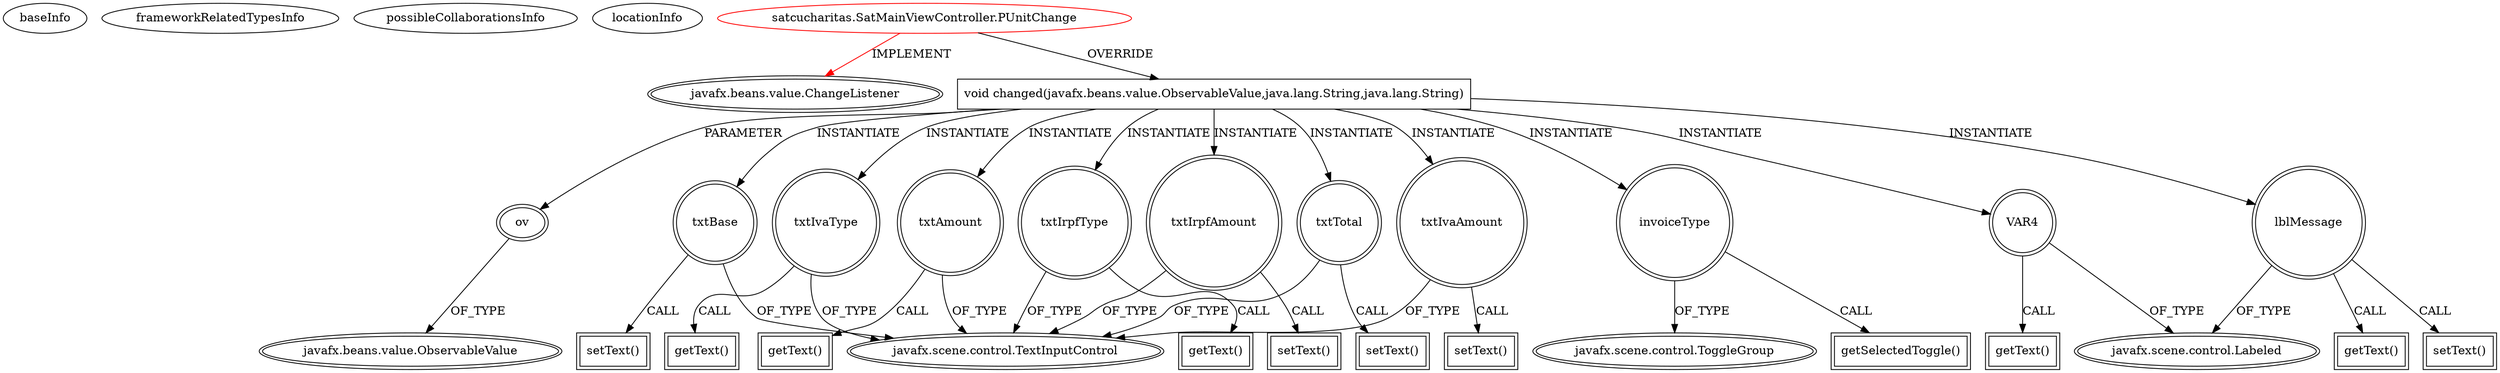 digraph {
baseInfo[graphId=1860,category="extension_graph",isAnonymous=false,possibleRelation=false]
frameworkRelatedTypesInfo[0="javafx.beans.value.ChangeListener"]
possibleCollaborationsInfo[]
locationInfo[projectName="amr390-SAT",filePath="/amr390-SAT/SAT-master/src/satcucharitas/SatMainViewController.java",contextSignature="PUnitChange",graphId="1860"]
0[label="satcucharitas.SatMainViewController.PUnitChange",vertexType="ROOT_CLIENT_CLASS_DECLARATION",isFrameworkType=false,color=red]
1[label="javafx.beans.value.ChangeListener",vertexType="FRAMEWORK_INTERFACE_TYPE",isFrameworkType=true,peripheries=2]
2[label="void changed(javafx.beans.value.ObservableValue,java.lang.String,java.lang.String)",vertexType="OVERRIDING_METHOD_DECLARATION",isFrameworkType=false,shape=box]
3[label="ov",vertexType="PARAMETER_DECLARATION",isFrameworkType=true,peripheries=2]
4[label="javafx.beans.value.ObservableValue",vertexType="FRAMEWORK_INTERFACE_TYPE",isFrameworkType=true,peripheries=2]
5[label="txtAmount",vertexType="VARIABLE_EXPRESION",isFrameworkType=true,peripheries=2,shape=circle]
7[label="javafx.scene.control.TextInputControl",vertexType="FRAMEWORK_CLASS_TYPE",isFrameworkType=true,peripheries=2]
6[label="getText()",vertexType="INSIDE_CALL",isFrameworkType=true,peripheries=2,shape=box]
8[label="txtBase",vertexType="VARIABLE_EXPRESION",isFrameworkType=true,peripheries=2,shape=circle]
9[label="setText()",vertexType="INSIDE_CALL",isFrameworkType=true,peripheries=2,shape=box]
11[label="txtIvaType",vertexType="VARIABLE_EXPRESION",isFrameworkType=true,peripheries=2,shape=circle]
12[label="getText()",vertexType="INSIDE_CALL",isFrameworkType=true,peripheries=2,shape=box]
14[label="txtIvaAmount",vertexType="VARIABLE_EXPRESION",isFrameworkType=true,peripheries=2,shape=circle]
15[label="setText()",vertexType="INSIDE_CALL",isFrameworkType=true,peripheries=2,shape=box]
17[label="VAR4",vertexType="VARIABLE_EXPRESION",isFrameworkType=true,peripheries=2,shape=circle]
19[label="javafx.scene.control.Labeled",vertexType="FRAMEWORK_CLASS_TYPE",isFrameworkType=true,peripheries=2]
18[label="getText()",vertexType="INSIDE_CALL",isFrameworkType=true,peripheries=2,shape=box]
20[label="invoiceType",vertexType="VARIABLE_EXPRESION",isFrameworkType=true,peripheries=2,shape=circle]
22[label="javafx.scene.control.ToggleGroup",vertexType="FRAMEWORK_CLASS_TYPE",isFrameworkType=true,peripheries=2]
21[label="getSelectedToggle()",vertexType="INSIDE_CALL",isFrameworkType=true,peripheries=2,shape=box]
23[label="txtIrpfType",vertexType="VARIABLE_EXPRESION",isFrameworkType=true,peripheries=2,shape=circle]
24[label="getText()",vertexType="INSIDE_CALL",isFrameworkType=true,peripheries=2,shape=box]
26[label="txtIrpfAmount",vertexType="VARIABLE_EXPRESION",isFrameworkType=true,peripheries=2,shape=circle]
27[label="setText()",vertexType="INSIDE_CALL",isFrameworkType=true,peripheries=2,shape=box]
29[label="txtTotal",vertexType="VARIABLE_EXPRESION",isFrameworkType=true,peripheries=2,shape=circle]
30[label="setText()",vertexType="INSIDE_CALL",isFrameworkType=true,peripheries=2,shape=box]
32[label="lblMessage",vertexType="VARIABLE_EXPRESION",isFrameworkType=true,peripheries=2,shape=circle]
33[label="setText()",vertexType="INSIDE_CALL",isFrameworkType=true,peripheries=2,shape=box]
36[label="getText()",vertexType="INSIDE_CALL",isFrameworkType=true,peripheries=2,shape=box]
0->1[label="IMPLEMENT",color=red]
0->2[label="OVERRIDE"]
3->4[label="OF_TYPE"]
2->3[label="PARAMETER"]
2->5[label="INSTANTIATE"]
5->7[label="OF_TYPE"]
5->6[label="CALL"]
2->8[label="INSTANTIATE"]
8->7[label="OF_TYPE"]
8->9[label="CALL"]
2->11[label="INSTANTIATE"]
11->7[label="OF_TYPE"]
11->12[label="CALL"]
2->14[label="INSTANTIATE"]
14->7[label="OF_TYPE"]
14->15[label="CALL"]
2->17[label="INSTANTIATE"]
17->19[label="OF_TYPE"]
17->18[label="CALL"]
2->20[label="INSTANTIATE"]
20->22[label="OF_TYPE"]
20->21[label="CALL"]
2->23[label="INSTANTIATE"]
23->7[label="OF_TYPE"]
23->24[label="CALL"]
2->26[label="INSTANTIATE"]
26->7[label="OF_TYPE"]
26->27[label="CALL"]
2->29[label="INSTANTIATE"]
29->7[label="OF_TYPE"]
29->30[label="CALL"]
2->32[label="INSTANTIATE"]
32->19[label="OF_TYPE"]
32->33[label="CALL"]
32->36[label="CALL"]
}
